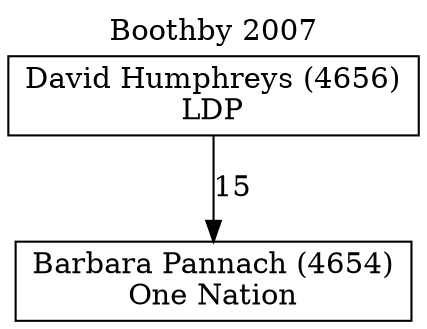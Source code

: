 // House preference flow
digraph "Barbara Pannach (4654)_Boothby_2007" {
	graph [label="Boothby 2007" labelloc=t mclimit=10]
	node [shape=box]
	"Barbara Pannach (4654)" [label="Barbara Pannach (4654)
One Nation"]
	"David Humphreys (4656)" [label="David Humphreys (4656)
LDP"]
	"David Humphreys (4656)" -> "Barbara Pannach (4654)" [label=15]
}
